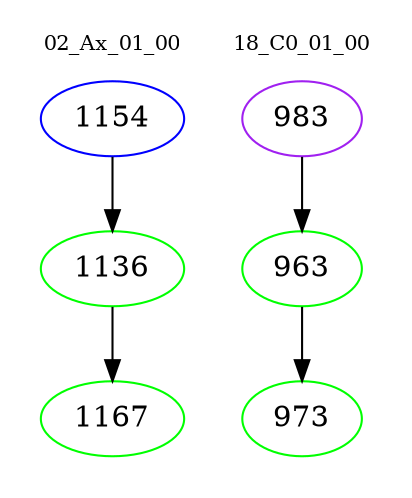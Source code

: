 digraph{
subgraph cluster_0 {
color = white
label = "02_Ax_01_00";
fontsize=10;
T0_1154 [label="1154", color="blue"]
T0_1154 -> T0_1136 [color="black"]
T0_1136 [label="1136", color="green"]
T0_1136 -> T0_1167 [color="black"]
T0_1167 [label="1167", color="green"]
}
subgraph cluster_1 {
color = white
label = "18_C0_01_00";
fontsize=10;
T1_983 [label="983", color="purple"]
T1_983 -> T1_963 [color="black"]
T1_963 [label="963", color="green"]
T1_963 -> T1_973 [color="black"]
T1_973 [label="973", color="green"]
}
}
